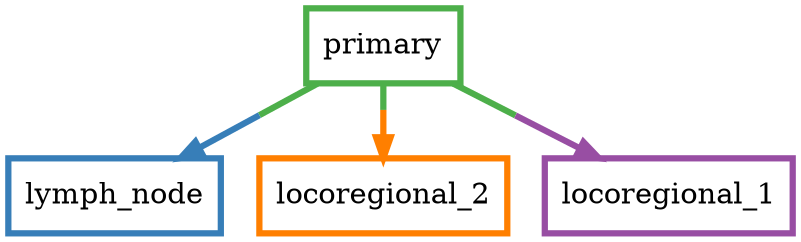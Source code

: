 digraph barS {
	{
		rank=same
	3 [shape=box,penwidth=3,colorscheme=set19,color=3,label="primary"]
	}
	{
		rank=same
		2 [shape=box,penwidth=3,colorscheme=set19,color=2,label="lymph_node"]
		1 [shape=box,penwidth=3,colorscheme=set19,color=5,label="locoregional_2"]
		0 [shape=box,penwidth=3,colorscheme=set19,color=4,label="locoregional_1"]
	}
	3 -> 2 [penwidth=3,colorscheme=set19,color="3;0.5:2"]
	3 -> 0 [penwidth=3,colorscheme=set19,color="3;0.5:4"]
	3 -> 1 [penwidth=3,colorscheme=set19,color="3;0.5:5"]
}
